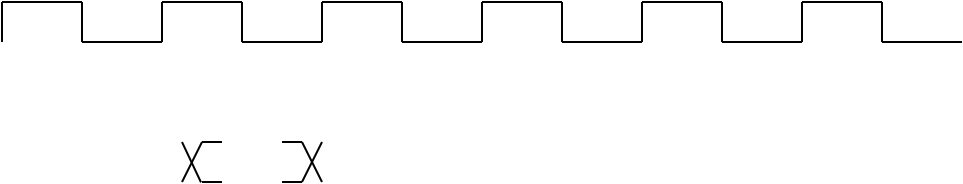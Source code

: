 <?xml version="1.0" encoding="UTF-8"?>
<dia:diagram xmlns:dia="http://www.lysator.liu.se/~alla/dia/">
  <dia:layer name="Background" visible="true">
    <dia:group>
      <dia:object type="Standard - Line" version="0" id="O0">
        <dia:attribute name="obj_pos">
          <dia:point val="-82,2"/>
        </dia:attribute>
        <dia:attribute name="obj_bb">
          <dia:rectangle val="-82.05,1.95;-81.95,4.05"/>
        </dia:attribute>
        <dia:attribute name="conn_endpoints">
          <dia:point val="-82,2"/>
          <dia:point val="-82,4"/>
        </dia:attribute>
        <dia:attribute name="numcp">
          <dia:int val="1"/>
        </dia:attribute>
      </dia:object>
      <dia:object type="Standard - Line" version="0" id="O1">
        <dia:attribute name="obj_pos">
          <dia:point val="-82,2"/>
        </dia:attribute>
        <dia:attribute name="obj_bb">
          <dia:rectangle val="-82.05,1.95;-77.95,2.05"/>
        </dia:attribute>
        <dia:attribute name="conn_endpoints">
          <dia:point val="-82,2"/>
          <dia:point val="-78,2"/>
        </dia:attribute>
        <dia:attribute name="numcp">
          <dia:int val="1"/>
        </dia:attribute>
      </dia:object>
      <dia:object type="Standard - Line" version="0" id="O2">
        <dia:attribute name="obj_pos">
          <dia:point val="-78,2"/>
        </dia:attribute>
        <dia:attribute name="obj_bb">
          <dia:rectangle val="-78.05,1.95;-77.95,4.05"/>
        </dia:attribute>
        <dia:attribute name="conn_endpoints">
          <dia:point val="-78,2"/>
          <dia:point val="-78,4"/>
        </dia:attribute>
        <dia:attribute name="numcp">
          <dia:int val="1"/>
        </dia:attribute>
      </dia:object>
      <dia:object type="Standard - Line" version="0" id="O3">
        <dia:attribute name="obj_pos">
          <dia:point val="-78,4"/>
        </dia:attribute>
        <dia:attribute name="obj_bb">
          <dia:rectangle val="-78.05,3.95;-73.95,4.05"/>
        </dia:attribute>
        <dia:attribute name="conn_endpoints">
          <dia:point val="-78,4"/>
          <dia:point val="-74,4"/>
        </dia:attribute>
        <dia:attribute name="numcp">
          <dia:int val="1"/>
        </dia:attribute>
      </dia:object>
    </dia:group>
    <dia:group>
      <dia:object type="Standard - Line" version="0" id="O4">
        <dia:attribute name="obj_pos">
          <dia:point val="-74,2"/>
        </dia:attribute>
        <dia:attribute name="obj_bb">
          <dia:rectangle val="-74.05,1.95;-73.95,4.05"/>
        </dia:attribute>
        <dia:attribute name="conn_endpoints">
          <dia:point val="-74,2"/>
          <dia:point val="-74,4"/>
        </dia:attribute>
        <dia:attribute name="numcp">
          <dia:int val="1"/>
        </dia:attribute>
      </dia:object>
      <dia:object type="Standard - Line" version="0" id="O5">
        <dia:attribute name="obj_pos">
          <dia:point val="-74,2"/>
        </dia:attribute>
        <dia:attribute name="obj_bb">
          <dia:rectangle val="-74.05,1.95;-69.95,2.05"/>
        </dia:attribute>
        <dia:attribute name="conn_endpoints">
          <dia:point val="-74,2"/>
          <dia:point val="-70,2"/>
        </dia:attribute>
        <dia:attribute name="numcp">
          <dia:int val="1"/>
        </dia:attribute>
      </dia:object>
      <dia:object type="Standard - Line" version="0" id="O6">
        <dia:attribute name="obj_pos">
          <dia:point val="-70,2"/>
        </dia:attribute>
        <dia:attribute name="obj_bb">
          <dia:rectangle val="-70.05,1.95;-69.95,4.05"/>
        </dia:attribute>
        <dia:attribute name="conn_endpoints">
          <dia:point val="-70,2"/>
          <dia:point val="-70,4"/>
        </dia:attribute>
        <dia:attribute name="numcp">
          <dia:int val="1"/>
        </dia:attribute>
      </dia:object>
      <dia:object type="Standard - Line" version="0" id="O7">
        <dia:attribute name="obj_pos">
          <dia:point val="-70,4"/>
        </dia:attribute>
        <dia:attribute name="obj_bb">
          <dia:rectangle val="-70.05,3.95;-65.95,4.05"/>
        </dia:attribute>
        <dia:attribute name="conn_endpoints">
          <dia:point val="-70,4"/>
          <dia:point val="-66,4"/>
        </dia:attribute>
        <dia:attribute name="numcp">
          <dia:int val="1"/>
        </dia:attribute>
      </dia:object>
    </dia:group>
    <dia:group>
      <dia:object type="Standard - Line" version="0" id="O8">
        <dia:attribute name="obj_pos">
          <dia:point val="-66,2"/>
        </dia:attribute>
        <dia:attribute name="obj_bb">
          <dia:rectangle val="-66.05,1.95;-65.95,4.05"/>
        </dia:attribute>
        <dia:attribute name="conn_endpoints">
          <dia:point val="-66,2"/>
          <dia:point val="-66,4"/>
        </dia:attribute>
        <dia:attribute name="numcp">
          <dia:int val="1"/>
        </dia:attribute>
      </dia:object>
      <dia:object type="Standard - Line" version="0" id="O9">
        <dia:attribute name="obj_pos">
          <dia:point val="-66,2"/>
        </dia:attribute>
        <dia:attribute name="obj_bb">
          <dia:rectangle val="-66.05,1.95;-61.95,2.05"/>
        </dia:attribute>
        <dia:attribute name="conn_endpoints">
          <dia:point val="-66,2"/>
          <dia:point val="-62,2"/>
        </dia:attribute>
        <dia:attribute name="numcp">
          <dia:int val="1"/>
        </dia:attribute>
      </dia:object>
      <dia:object type="Standard - Line" version="0" id="O10">
        <dia:attribute name="obj_pos">
          <dia:point val="-62,2"/>
        </dia:attribute>
        <dia:attribute name="obj_bb">
          <dia:rectangle val="-62.05,1.95;-61.95,4.05"/>
        </dia:attribute>
        <dia:attribute name="conn_endpoints">
          <dia:point val="-62,2"/>
          <dia:point val="-62,4"/>
        </dia:attribute>
        <dia:attribute name="numcp">
          <dia:int val="1"/>
        </dia:attribute>
      </dia:object>
      <dia:object type="Standard - Line" version="0" id="O11">
        <dia:attribute name="obj_pos">
          <dia:point val="-62,4"/>
        </dia:attribute>
        <dia:attribute name="obj_bb">
          <dia:rectangle val="-62.05,3.95;-57.95,4.05"/>
        </dia:attribute>
        <dia:attribute name="conn_endpoints">
          <dia:point val="-62,4"/>
          <dia:point val="-58,4"/>
        </dia:attribute>
        <dia:attribute name="numcp">
          <dia:int val="1"/>
        </dia:attribute>
      </dia:object>
    </dia:group>
    <dia:group>
      <dia:object type="Standard - Line" version="0" id="O12">
        <dia:attribute name="obj_pos">
          <dia:point val="-58,2"/>
        </dia:attribute>
        <dia:attribute name="obj_bb">
          <dia:rectangle val="-58.05,1.95;-57.95,4.05"/>
        </dia:attribute>
        <dia:attribute name="conn_endpoints">
          <dia:point val="-58,2"/>
          <dia:point val="-58,4"/>
        </dia:attribute>
        <dia:attribute name="numcp">
          <dia:int val="1"/>
        </dia:attribute>
      </dia:object>
      <dia:object type="Standard - Line" version="0" id="O13">
        <dia:attribute name="obj_pos">
          <dia:point val="-58,2"/>
        </dia:attribute>
        <dia:attribute name="obj_bb">
          <dia:rectangle val="-58.05,1.95;-53.95,2.05"/>
        </dia:attribute>
        <dia:attribute name="conn_endpoints">
          <dia:point val="-58,2"/>
          <dia:point val="-54,2"/>
        </dia:attribute>
        <dia:attribute name="numcp">
          <dia:int val="1"/>
        </dia:attribute>
      </dia:object>
      <dia:object type="Standard - Line" version="0" id="O14">
        <dia:attribute name="obj_pos">
          <dia:point val="-54,2"/>
        </dia:attribute>
        <dia:attribute name="obj_bb">
          <dia:rectangle val="-54.05,1.95;-53.95,4.05"/>
        </dia:attribute>
        <dia:attribute name="conn_endpoints">
          <dia:point val="-54,2"/>
          <dia:point val="-54,4"/>
        </dia:attribute>
        <dia:attribute name="numcp">
          <dia:int val="1"/>
        </dia:attribute>
      </dia:object>
      <dia:object type="Standard - Line" version="0" id="O15">
        <dia:attribute name="obj_pos">
          <dia:point val="-54,4"/>
        </dia:attribute>
        <dia:attribute name="obj_bb">
          <dia:rectangle val="-54.05,3.95;-49.95,4.05"/>
        </dia:attribute>
        <dia:attribute name="conn_endpoints">
          <dia:point val="-54,4"/>
          <dia:point val="-50,4"/>
        </dia:attribute>
        <dia:attribute name="numcp">
          <dia:int val="1"/>
        </dia:attribute>
      </dia:object>
    </dia:group>
    <dia:group>
      <dia:object type="Standard - Line" version="0" id="O16">
        <dia:attribute name="obj_pos">
          <dia:point val="-50,2"/>
        </dia:attribute>
        <dia:attribute name="obj_bb">
          <dia:rectangle val="-50.05,1.95;-49.95,4.05"/>
        </dia:attribute>
        <dia:attribute name="conn_endpoints">
          <dia:point val="-50,2"/>
          <dia:point val="-50,4"/>
        </dia:attribute>
        <dia:attribute name="numcp">
          <dia:int val="1"/>
        </dia:attribute>
      </dia:object>
      <dia:object type="Standard - Line" version="0" id="O17">
        <dia:attribute name="obj_pos">
          <dia:point val="-50,2"/>
        </dia:attribute>
        <dia:attribute name="obj_bb">
          <dia:rectangle val="-50.05,1.95;-45.95,2.05"/>
        </dia:attribute>
        <dia:attribute name="conn_endpoints">
          <dia:point val="-50,2"/>
          <dia:point val="-46,2"/>
        </dia:attribute>
        <dia:attribute name="numcp">
          <dia:int val="1"/>
        </dia:attribute>
      </dia:object>
      <dia:object type="Standard - Line" version="0" id="O18">
        <dia:attribute name="obj_pos">
          <dia:point val="-46,2"/>
        </dia:attribute>
        <dia:attribute name="obj_bb">
          <dia:rectangle val="-46.05,1.95;-45.95,4.05"/>
        </dia:attribute>
        <dia:attribute name="conn_endpoints">
          <dia:point val="-46,2"/>
          <dia:point val="-46,4"/>
        </dia:attribute>
        <dia:attribute name="numcp">
          <dia:int val="1"/>
        </dia:attribute>
      </dia:object>
      <dia:object type="Standard - Line" version="0" id="O19">
        <dia:attribute name="obj_pos">
          <dia:point val="-46,4"/>
        </dia:attribute>
        <dia:attribute name="obj_bb">
          <dia:rectangle val="-46.05,3.95;-41.95,4.05"/>
        </dia:attribute>
        <dia:attribute name="conn_endpoints">
          <dia:point val="-46,4"/>
          <dia:point val="-42,4"/>
        </dia:attribute>
        <dia:attribute name="numcp">
          <dia:int val="1"/>
        </dia:attribute>
      </dia:object>
    </dia:group>
    <dia:group>
      <dia:object type="Standard - Line" version="0" id="O20">
        <dia:attribute name="obj_pos">
          <dia:point val="-42,2"/>
        </dia:attribute>
        <dia:attribute name="obj_bb">
          <dia:rectangle val="-42.05,1.95;-41.95,4.05"/>
        </dia:attribute>
        <dia:attribute name="conn_endpoints">
          <dia:point val="-42,2"/>
          <dia:point val="-42,4"/>
        </dia:attribute>
        <dia:attribute name="numcp">
          <dia:int val="1"/>
        </dia:attribute>
      </dia:object>
      <dia:object type="Standard - Line" version="0" id="O21">
        <dia:attribute name="obj_pos">
          <dia:point val="-42,2"/>
        </dia:attribute>
        <dia:attribute name="obj_bb">
          <dia:rectangle val="-42.05,1.95;-37.95,2.05"/>
        </dia:attribute>
        <dia:attribute name="conn_endpoints">
          <dia:point val="-42,2"/>
          <dia:point val="-38,2"/>
        </dia:attribute>
        <dia:attribute name="numcp">
          <dia:int val="1"/>
        </dia:attribute>
      </dia:object>
      <dia:object type="Standard - Line" version="0" id="O22">
        <dia:attribute name="obj_pos">
          <dia:point val="-38,2"/>
        </dia:attribute>
        <dia:attribute name="obj_bb">
          <dia:rectangle val="-38.05,1.95;-37.95,4.05"/>
        </dia:attribute>
        <dia:attribute name="conn_endpoints">
          <dia:point val="-38,2"/>
          <dia:point val="-38,4"/>
        </dia:attribute>
        <dia:attribute name="numcp">
          <dia:int val="1"/>
        </dia:attribute>
      </dia:object>
      <dia:object type="Standard - Line" version="0" id="O23">
        <dia:attribute name="obj_pos">
          <dia:point val="-38,4"/>
        </dia:attribute>
        <dia:attribute name="obj_bb">
          <dia:rectangle val="-38.05,3.95;-33.95,4.05"/>
        </dia:attribute>
        <dia:attribute name="conn_endpoints">
          <dia:point val="-38,4"/>
          <dia:point val="-34,4"/>
        </dia:attribute>
        <dia:attribute name="numcp">
          <dia:int val="1"/>
        </dia:attribute>
      </dia:object>
    </dia:group>
    <dia:group>
      <dia:object type="Standard - Line" version="0" id="O24">
        <dia:attribute name="obj_pos">
          <dia:point val="-72,9"/>
        </dia:attribute>
        <dia:attribute name="obj_bb">
          <dia:rectangle val="-72.05,8.95;-70.95,9.05"/>
        </dia:attribute>
        <dia:attribute name="conn_endpoints">
          <dia:point val="-72,9"/>
          <dia:point val="-71,9"/>
        </dia:attribute>
        <dia:attribute name="numcp">
          <dia:int val="1"/>
        </dia:attribute>
      </dia:object>
      <dia:object type="Standard - Line" version="0" id="O25">
        <dia:attribute name="obj_pos">
          <dia:point val="-72,11"/>
        </dia:attribute>
        <dia:attribute name="obj_bb">
          <dia:rectangle val="-72.05,10.95;-70.95,11.05"/>
        </dia:attribute>
        <dia:attribute name="conn_endpoints">
          <dia:point val="-72,11"/>
          <dia:point val="-71,11"/>
        </dia:attribute>
        <dia:attribute name="numcp">
          <dia:int val="1"/>
        </dia:attribute>
      </dia:object>
      <dia:object type="Standard - Line" version="0" id="O26">
        <dia:attribute name="obj_pos">
          <dia:point val="-72,9"/>
        </dia:attribute>
        <dia:attribute name="obj_bb">
          <dia:rectangle val="-73.067,8.933;-71.933,11.067"/>
        </dia:attribute>
        <dia:attribute name="conn_endpoints">
          <dia:point val="-72,9"/>
          <dia:point val="-73,11"/>
        </dia:attribute>
        <dia:attribute name="numcp">
          <dia:int val="1"/>
        </dia:attribute>
      </dia:object>
      <dia:object type="Standard - Line" version="0" id="O27">
        <dia:attribute name="obj_pos">
          <dia:point val="-72.05,11.02"/>
        </dia:attribute>
        <dia:attribute name="obj_bb">
          <dia:rectangle val="-73.067,8.933;-71.984,11.086"/>
        </dia:attribute>
        <dia:attribute name="conn_endpoints">
          <dia:point val="-72.05,11.02"/>
          <dia:point val="-73,9"/>
        </dia:attribute>
        <dia:attribute name="numcp">
          <dia:int val="1"/>
        </dia:attribute>
      </dia:object>
    </dia:group>
    <dia:group>
      <dia:object type="Standard - Line" version="0" id="O28">
        <dia:attribute name="obj_pos">
          <dia:point val="-68,9"/>
        </dia:attribute>
        <dia:attribute name="obj_bb">
          <dia:rectangle val="-68.05,8.95;-66.95,9.05"/>
        </dia:attribute>
        <dia:attribute name="conn_endpoints">
          <dia:point val="-68,9"/>
          <dia:point val="-67,9"/>
        </dia:attribute>
        <dia:attribute name="numcp">
          <dia:int val="1"/>
        </dia:attribute>
      </dia:object>
      <dia:object type="Standard - Line" version="0" id="O29">
        <dia:attribute name="obj_pos">
          <dia:point val="-68,11"/>
        </dia:attribute>
        <dia:attribute name="obj_bb">
          <dia:rectangle val="-68.05,10.95;-66.95,11.05"/>
        </dia:attribute>
        <dia:attribute name="conn_endpoints">
          <dia:point val="-68,11"/>
          <dia:point val="-67,11"/>
        </dia:attribute>
        <dia:attribute name="numcp">
          <dia:int val="1"/>
        </dia:attribute>
      </dia:object>
      <dia:object type="Standard - Line" version="0" id="O30">
        <dia:attribute name="obj_pos">
          <dia:point val="-67,11"/>
        </dia:attribute>
        <dia:attribute name="obj_bb">
          <dia:rectangle val="-67.067,8.933;-65.933,11.067"/>
        </dia:attribute>
        <dia:attribute name="conn_endpoints">
          <dia:point val="-67,11"/>
          <dia:point val="-66,9"/>
        </dia:attribute>
        <dia:attribute name="numcp">
          <dia:int val="1"/>
        </dia:attribute>
      </dia:object>
      <dia:object type="Standard - Line" version="0" id="O31">
        <dia:attribute name="obj_pos">
          <dia:point val="-67,9"/>
        </dia:attribute>
        <dia:attribute name="obj_bb">
          <dia:rectangle val="-67.067,8.933;-65.933,11.067"/>
        </dia:attribute>
        <dia:attribute name="conn_endpoints">
          <dia:point val="-67,9"/>
          <dia:point val="-66,11"/>
        </dia:attribute>
        <dia:attribute name="numcp">
          <dia:int val="1"/>
        </dia:attribute>
      </dia:object>
    </dia:group>
  </dia:layer>
</dia:diagram>
